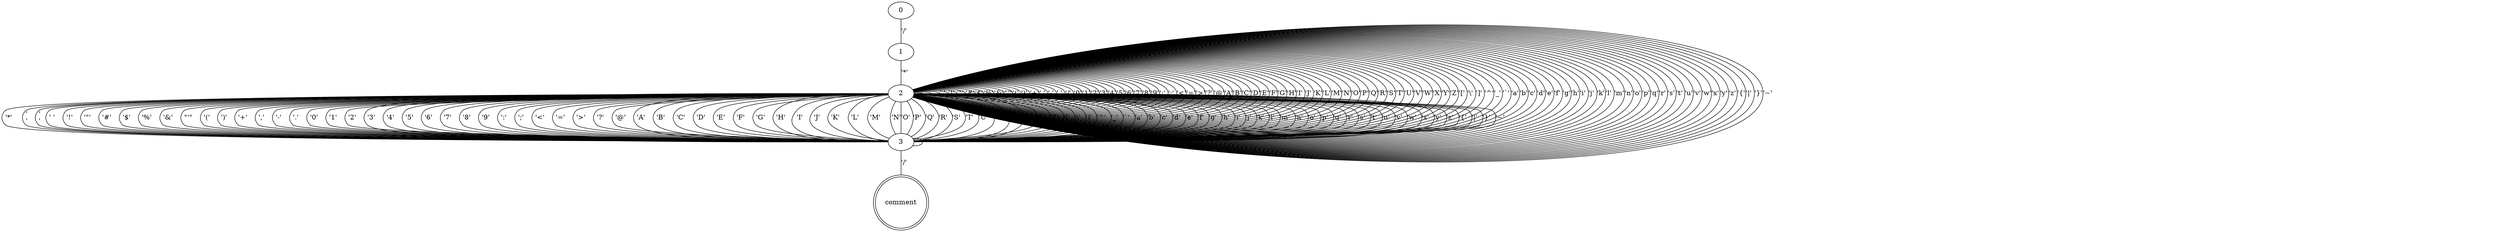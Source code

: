 graph {
	0 [label=0]
	1 [label=1]
	2 [label=2]
	3 [label=3]
	4 [label=comment shape=doublecircle]
	0 -- 1 [label="'/'"]
	1 -- 2 [label="'*'"]
	2 -- 2 [label="'\r'"]
	2 -- 2 [label="'\n'"]
	2 -- 2 [label="' '"]
	2 -- 2 [label="'!'"]
	2 -- 2 [label="'\"'"]
	2 -- 2 [label="'#'"]
	2 -- 2 [label="'$'"]
	2 -- 2 [label="'%'"]
	2 -- 2 [label="'&'"]
	2 -- 2 [label="\"'\""]
	2 -- 2 [label="'('"]
	2 -- 2 [label="')'"]
	2 -- 3 [label="'*'"]
	2 -- 2 [label="'+'"]
	2 -- 2 [label="','"]
	2 -- 2 [label="'-'"]
	2 -- 2 [label="'.'"]
	2 -- 2 [label="'/'"]
	2 -- 2 [label="'0'"]
	2 -- 2 [label="'1'"]
	2 -- 2 [label="'2'"]
	2 -- 2 [label="'3'"]
	2 -- 2 [label="'4'"]
	2 -- 2 [label="'5'"]
	2 -- 2 [label="'6'"]
	2 -- 2 [label="'7'"]
	2 -- 2 [label="'8'"]
	2 -- 2 [label="'9'"]
	2 -- 2 [label="':'"]
	2 -- 2 [label="';'"]
	2 -- 2 [label="'<'"]
	2 -- 2 [label="'='"]
	2 -- 2 [label="'>'"]
	2 -- 2 [label="'?'"]
	2 -- 2 [label="'@'"]
	2 -- 2 [label="'A'"]
	2 -- 2 [label="'B'"]
	2 -- 2 [label="'C'"]
	2 -- 2 [label="'D'"]
	2 -- 2 [label="'E'"]
	2 -- 2 [label="'F'"]
	2 -- 2 [label="'G'"]
	2 -- 2 [label="'H'"]
	2 -- 2 [label="'I'"]
	2 -- 2 [label="'J'"]
	2 -- 2 [label="'K'"]
	2 -- 2 [label="'L'"]
	2 -- 2 [label="'M'"]
	2 -- 2 [label="'N'"]
	2 -- 2 [label="'O'"]
	2 -- 2 [label="'P'"]
	2 -- 2 [label="'Q'"]
	2 -- 2 [label="'R'"]
	2 -- 2 [label="'S'"]
	2 -- 2 [label="'T'"]
	2 -- 2 [label="'U'"]
	2 -- 2 [label="'V'"]
	2 -- 2 [label="'W'"]
	2 -- 2 [label="'X'"]
	2 -- 2 [label="'Y'"]
	2 -- 2 [label="'Z'"]
	2 -- 2 [label="'['"]
	2 -- 2 [label="'\\'"]
	2 -- 2 [label="']'"]
	2 -- 2 [label="'^'"]
	2 -- 2 [label="'_'"]
	2 -- 2 [label="'`'"]
	2 -- 2 [label="'a'"]
	2 -- 2 [label="'b'"]
	2 -- 2 [label="'c'"]
	2 -- 2 [label="'d'"]
	2 -- 2 [label="'e'"]
	2 -- 2 [label="'f'"]
	2 -- 2 [label="'g'"]
	2 -- 2 [label="'h'"]
	2 -- 2 [label="'i'"]
	2 -- 2 [label="'j'"]
	2 -- 2 [label="'k'"]
	2 -- 2 [label="'l'"]
	2 -- 2 [label="'m'"]
	2 -- 2 [label="'n'"]
	2 -- 2 [label="'o'"]
	2 -- 2 [label="'p'"]
	2 -- 2 [label="'q'"]
	2 -- 2 [label="'r'"]
	2 -- 2 [label="'s'"]
	2 -- 2 [label="'t'"]
	2 -- 2 [label="'u'"]
	2 -- 2 [label="'v'"]
	2 -- 2 [label="'w'"]
	2 -- 2 [label="'x'"]
	2 -- 2 [label="'y'"]
	2 -- 2 [label="'z'"]
	2 -- 2 [label="'{'"]
	2 -- 2 [label="'|'"]
	2 -- 2 [label="'}'"]
	2 -- 2 [label="'~'"]
	3 -- 2 [label="'\r'"]
	3 -- 2 [label="'\n'"]
	3 -- 2 [label="' '"]
	3 -- 2 [label="'!'"]
	3 -- 2 [label="'\"'"]
	3 -- 2 [label="'#'"]
	3 -- 2 [label="'$'"]
	3 -- 2 [label="'%'"]
	3 -- 2 [label="'&'"]
	3 -- 2 [label="\"'\""]
	3 -- 2 [label="'('"]
	3 -- 2 [label="')'"]
	3 -- 3 [label="'*'"]
	3 -- 2 [label="'+'"]
	3 -- 2 [label="','"]
	3 -- 2 [label="'-'"]
	3 -- 2 [label="'.'"]
	3 -- 4 [label="'/'"]
	3 -- 2 [label="'0'"]
	3 -- 2 [label="'1'"]
	3 -- 2 [label="'2'"]
	3 -- 2 [label="'3'"]
	3 -- 2 [label="'4'"]
	3 -- 2 [label="'5'"]
	3 -- 2 [label="'6'"]
	3 -- 2 [label="'7'"]
	3 -- 2 [label="'8'"]
	3 -- 2 [label="'9'"]
	3 -- 2 [label="':'"]
	3 -- 2 [label="';'"]
	3 -- 2 [label="'<'"]
	3 -- 2 [label="'='"]
	3 -- 2 [label="'>'"]
	3 -- 2 [label="'?'"]
	3 -- 2 [label="'@'"]
	3 -- 2 [label="'A'"]
	3 -- 2 [label="'B'"]
	3 -- 2 [label="'C'"]
	3 -- 2 [label="'D'"]
	3 -- 2 [label="'E'"]
	3 -- 2 [label="'F'"]
	3 -- 2 [label="'G'"]
	3 -- 2 [label="'H'"]
	3 -- 2 [label="'I'"]
	3 -- 2 [label="'J'"]
	3 -- 2 [label="'K'"]
	3 -- 2 [label="'L'"]
	3 -- 2 [label="'M'"]
	3 -- 2 [label="'N'"]
	3 -- 2 [label="'O'"]
	3 -- 2 [label="'P'"]
	3 -- 2 [label="'Q'"]
	3 -- 2 [label="'R'"]
	3 -- 2 [label="'S'"]
	3 -- 2 [label="'T'"]
	3 -- 2 [label="'U'"]
	3 -- 2 [label="'V'"]
	3 -- 2 [label="'W'"]
	3 -- 2 [label="'X'"]
	3 -- 2 [label="'Y'"]
	3 -- 2 [label="'Z'"]
	3 -- 2 [label="'['"]
	3 -- 2 [label="'\\'"]
	3 -- 2 [label="']'"]
	3 -- 2 [label="'^'"]
	3 -- 2 [label="'_'"]
	3 -- 2 [label="'`'"]
	3 -- 2 [label="'a'"]
	3 -- 2 [label="'b'"]
	3 -- 2 [label="'c'"]
	3 -- 2 [label="'d'"]
	3 -- 2 [label="'e'"]
	3 -- 2 [label="'f'"]
	3 -- 2 [label="'g'"]
	3 -- 2 [label="'h'"]
	3 -- 2 [label="'i'"]
	3 -- 2 [label="'j'"]
	3 -- 2 [label="'k'"]
	3 -- 2 [label="'l'"]
	3 -- 2 [label="'m'"]
	3 -- 2 [label="'n'"]
	3 -- 2 [label="'o'"]
	3 -- 2 [label="'p'"]
	3 -- 2 [label="'q'"]
	3 -- 2 [label="'r'"]
	3 -- 2 [label="'s'"]
	3 -- 2 [label="'t'"]
	3 -- 2 [label="'u'"]
	3 -- 2 [label="'v'"]
	3 -- 2 [label="'w'"]
	3 -- 2 [label="'x'"]
	3 -- 2 [label="'y'"]
	3 -- 2 [label="'z'"]
	3 -- 2 [label="'{'"]
	3 -- 2 [label="'|'"]
	3 -- 2 [label="'}'"]
	3 -- 2 [label="'~'"]
}
